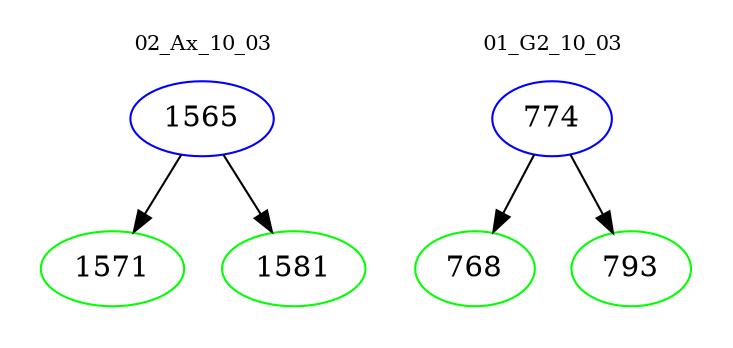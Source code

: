 digraph{
subgraph cluster_0 {
color = white
label = "02_Ax_10_03";
fontsize=10;
T0_1565 [label="1565", color="blue"]
T0_1565 -> T0_1571 [color="black"]
T0_1571 [label="1571", color="green"]
T0_1565 -> T0_1581 [color="black"]
T0_1581 [label="1581", color="green"]
}
subgraph cluster_1 {
color = white
label = "01_G2_10_03";
fontsize=10;
T1_774 [label="774", color="blue"]
T1_774 -> T1_768 [color="black"]
T1_768 [label="768", color="green"]
T1_774 -> T1_793 [color="black"]
T1_793 [label="793", color="green"]
}
}
